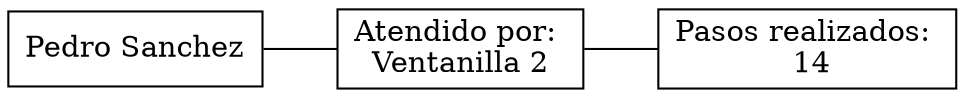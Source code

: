  digraph cliente_maxpasos {
     rankdir=LR;
     node [shape=record];
 "Node Principal" [label="Pedro Sanchez                           "];
 "Node Ventanilla" [label="Atendido por: \nVentanilla 2"];
 "Node pasos" [label="Pasos realizados: \n          14 "];
     "Node Principal" -> "Node Ventanilla" [dir=none];
     "Node Ventanilla" -> "Node pasos" [dir=none];
 }
